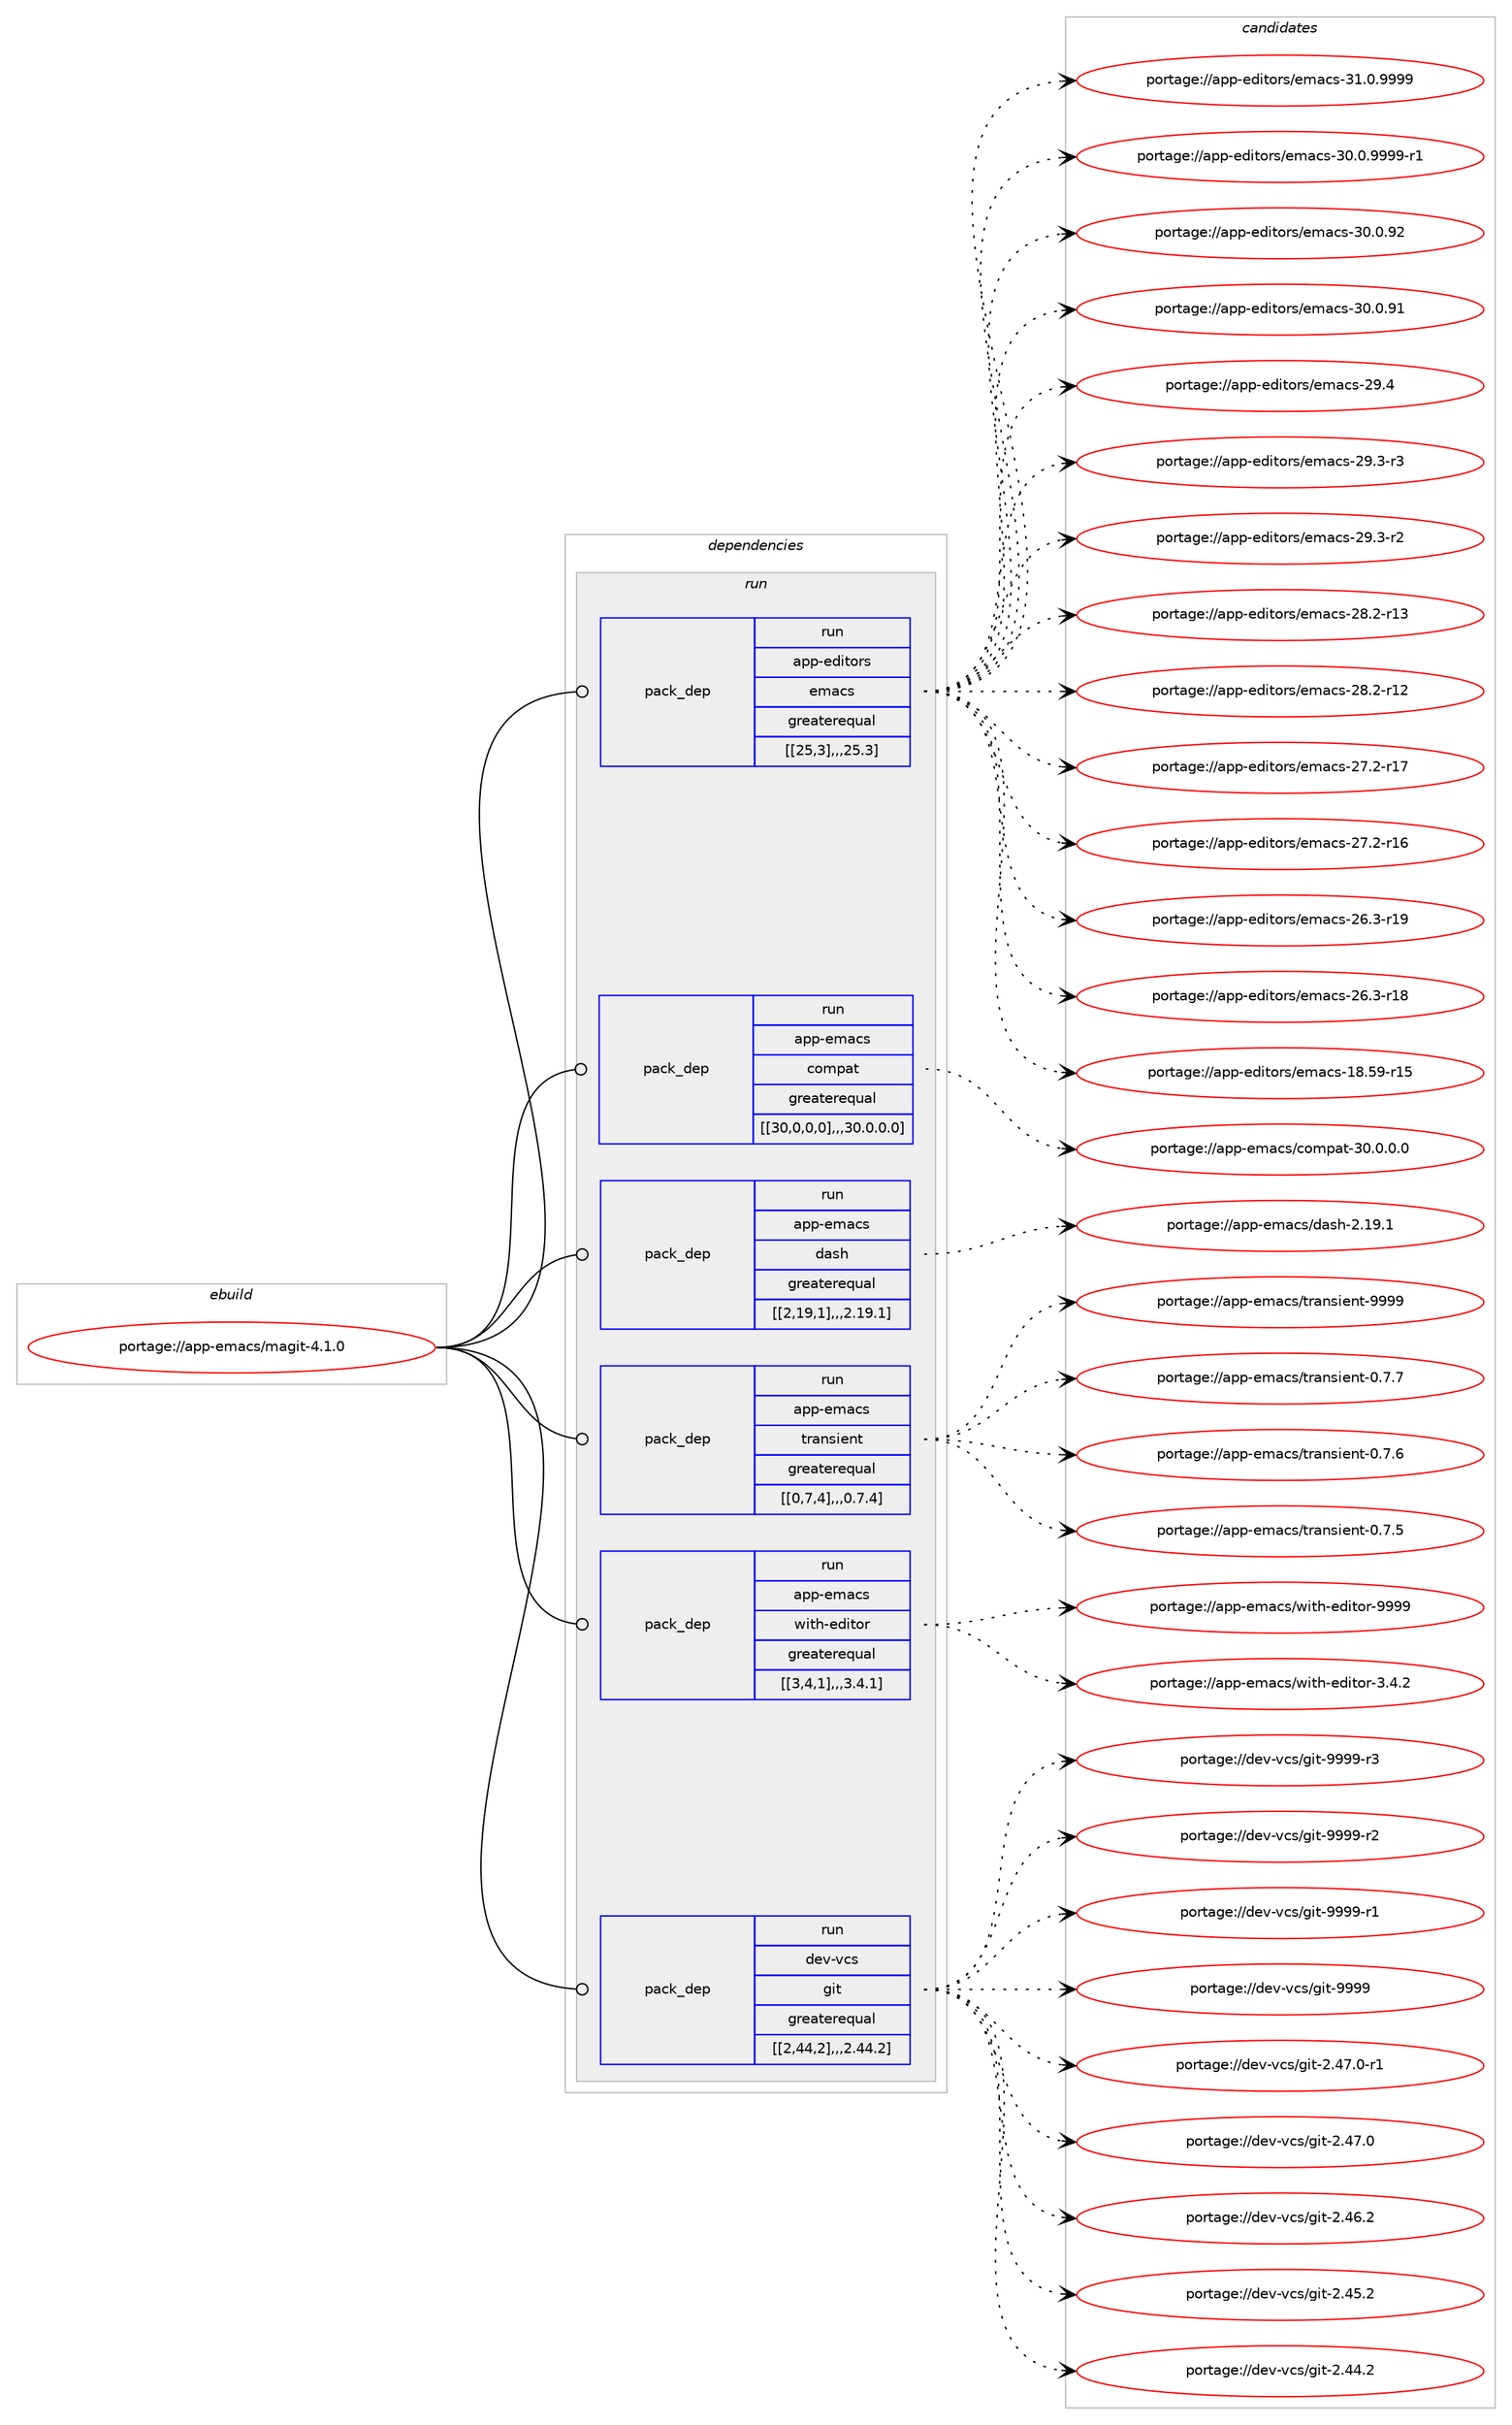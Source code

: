 digraph prolog {

# *************
# Graph options
# *************

newrank=true;
concentrate=true;
compound=true;
graph [rankdir=LR,fontname=Helvetica,fontsize=10,ranksep=1.5];#, ranksep=2.5, nodesep=0.2];
edge  [arrowhead=vee];
node  [fontname=Helvetica,fontsize=10];

# **********
# The ebuild
# **********

subgraph cluster_leftcol {
color=gray;
label=<<i>ebuild</i>>;
id [label="portage://app-emacs/magit-4.1.0", color=red, width=4, href="../app-emacs/magit-4.1.0.svg"];
}

# ****************
# The dependencies
# ****************

subgraph cluster_midcol {
color=gray;
label=<<i>dependencies</i>>;
subgraph cluster_compile {
fillcolor="#eeeeee";
style=filled;
label=<<i>compile</i>>;
}
subgraph cluster_compileandrun {
fillcolor="#eeeeee";
style=filled;
label=<<i>compile and run</i>>;
}
subgraph cluster_run {
fillcolor="#eeeeee";
style=filled;
label=<<i>run</i>>;
subgraph pack16593 {
dependency23094 [label=<<TABLE BORDER="0" CELLBORDER="1" CELLSPACING="0" CELLPADDING="4" WIDTH="220"><TR><TD ROWSPAN="6" CELLPADDING="30">pack_dep</TD></TR><TR><TD WIDTH="110">run</TD></TR><TR><TD>app-editors</TD></TR><TR><TD>emacs</TD></TR><TR><TD>greaterequal</TD></TR><TR><TD>[[25,3],,,25.3]</TD></TR></TABLE>>, shape=none, color=blue];
}
id:e -> dependency23094:w [weight=20,style="solid",arrowhead="odot"];
subgraph pack16595 {
dependency23102 [label=<<TABLE BORDER="0" CELLBORDER="1" CELLSPACING="0" CELLPADDING="4" WIDTH="220"><TR><TD ROWSPAN="6" CELLPADDING="30">pack_dep</TD></TR><TR><TD WIDTH="110">run</TD></TR><TR><TD>app-emacs</TD></TR><TR><TD>compat</TD></TR><TR><TD>greaterequal</TD></TR><TR><TD>[[30,0,0,0],,,30.0.0.0]</TD></TR></TABLE>>, shape=none, color=blue];
}
id:e -> dependency23102:w [weight=20,style="solid",arrowhead="odot"];
subgraph pack16600 {
dependency23104 [label=<<TABLE BORDER="0" CELLBORDER="1" CELLSPACING="0" CELLPADDING="4" WIDTH="220"><TR><TD ROWSPAN="6" CELLPADDING="30">pack_dep</TD></TR><TR><TD WIDTH="110">run</TD></TR><TR><TD>app-emacs</TD></TR><TR><TD>dash</TD></TR><TR><TD>greaterequal</TD></TR><TR><TD>[[2,19,1],,,2.19.1]</TD></TR></TABLE>>, shape=none, color=blue];
}
id:e -> dependency23104:w [weight=20,style="solid",arrowhead="odot"];
subgraph pack16606 {
dependency23111 [label=<<TABLE BORDER="0" CELLBORDER="1" CELLSPACING="0" CELLPADDING="4" WIDTH="220"><TR><TD ROWSPAN="6" CELLPADDING="30">pack_dep</TD></TR><TR><TD WIDTH="110">run</TD></TR><TR><TD>app-emacs</TD></TR><TR><TD>transient</TD></TR><TR><TD>greaterequal</TD></TR><TR><TD>[[0,7,4],,,0.7.4]</TD></TR></TABLE>>, shape=none, color=blue];
}
id:e -> dependency23111:w [weight=20,style="solid",arrowhead="odot"];
subgraph pack16609 {
dependency23121 [label=<<TABLE BORDER="0" CELLBORDER="1" CELLSPACING="0" CELLPADDING="4" WIDTH="220"><TR><TD ROWSPAN="6" CELLPADDING="30">pack_dep</TD></TR><TR><TD WIDTH="110">run</TD></TR><TR><TD>app-emacs</TD></TR><TR><TD>with-editor</TD></TR><TR><TD>greaterequal</TD></TR><TR><TD>[[3,4,1],,,3.4.1]</TD></TR></TABLE>>, shape=none, color=blue];
}
id:e -> dependency23121:w [weight=20,style="solid",arrowhead="odot"];
subgraph pack16621 {
dependency23131 [label=<<TABLE BORDER="0" CELLBORDER="1" CELLSPACING="0" CELLPADDING="4" WIDTH="220"><TR><TD ROWSPAN="6" CELLPADDING="30">pack_dep</TD></TR><TR><TD WIDTH="110">run</TD></TR><TR><TD>dev-vcs</TD></TR><TR><TD>git</TD></TR><TR><TD>greaterequal</TD></TR><TR><TD>[[2,44,2],,,2.44.2]</TD></TR></TABLE>>, shape=none, color=blue];
}
id:e -> dependency23131:w [weight=20,style="solid",arrowhead="odot"];
}
}

# **************
# The candidates
# **************

subgraph cluster_choices {
rank=same;
color=gray;
label=<<i>candidates</i>>;

subgraph choice15311 {
color=black;
nodesep=1;
choice971121124510110010511611111411547101109979911545514946484657575757 [label="portage://app-editors/emacs-31.0.9999", color=red, width=4,href="../app-editors/emacs-31.0.9999.svg"];
choice9711211245101100105116111114115471011099799115455148464846575757574511449 [label="portage://app-editors/emacs-30.0.9999-r1", color=red, width=4,href="../app-editors/emacs-30.0.9999-r1.svg"];
choice97112112451011001051161111141154710110997991154551484648465750 [label="portage://app-editors/emacs-30.0.92", color=red, width=4,href="../app-editors/emacs-30.0.92.svg"];
choice97112112451011001051161111141154710110997991154551484648465749 [label="portage://app-editors/emacs-30.0.91", color=red, width=4,href="../app-editors/emacs-30.0.91.svg"];
choice97112112451011001051161111141154710110997991154550574652 [label="portage://app-editors/emacs-29.4", color=red, width=4,href="../app-editors/emacs-29.4.svg"];
choice971121124510110010511611111411547101109979911545505746514511451 [label="portage://app-editors/emacs-29.3-r3", color=red, width=4,href="../app-editors/emacs-29.3-r3.svg"];
choice971121124510110010511611111411547101109979911545505746514511450 [label="portage://app-editors/emacs-29.3-r2", color=red, width=4,href="../app-editors/emacs-29.3-r2.svg"];
choice97112112451011001051161111141154710110997991154550564650451144951 [label="portage://app-editors/emacs-28.2-r13", color=red, width=4,href="../app-editors/emacs-28.2-r13.svg"];
choice97112112451011001051161111141154710110997991154550564650451144950 [label="portage://app-editors/emacs-28.2-r12", color=red, width=4,href="../app-editors/emacs-28.2-r12.svg"];
choice97112112451011001051161111141154710110997991154550554650451144955 [label="portage://app-editors/emacs-27.2-r17", color=red, width=4,href="../app-editors/emacs-27.2-r17.svg"];
choice97112112451011001051161111141154710110997991154550554650451144954 [label="portage://app-editors/emacs-27.2-r16", color=red, width=4,href="../app-editors/emacs-27.2-r16.svg"];
choice97112112451011001051161111141154710110997991154550544651451144957 [label="portage://app-editors/emacs-26.3-r19", color=red, width=4,href="../app-editors/emacs-26.3-r19.svg"];
choice97112112451011001051161111141154710110997991154550544651451144956 [label="portage://app-editors/emacs-26.3-r18", color=red, width=4,href="../app-editors/emacs-26.3-r18.svg"];
choice9711211245101100105116111114115471011099799115454956465357451144953 [label="portage://app-editors/emacs-18.59-r15", color=red, width=4,href="../app-editors/emacs-18.59-r15.svg"];
dependency23094:e -> choice971121124510110010511611111411547101109979911545514946484657575757:w [style=dotted,weight="100"];
dependency23094:e -> choice9711211245101100105116111114115471011099799115455148464846575757574511449:w [style=dotted,weight="100"];
dependency23094:e -> choice97112112451011001051161111141154710110997991154551484648465750:w [style=dotted,weight="100"];
dependency23094:e -> choice97112112451011001051161111141154710110997991154551484648465749:w [style=dotted,weight="100"];
dependency23094:e -> choice97112112451011001051161111141154710110997991154550574652:w [style=dotted,weight="100"];
dependency23094:e -> choice971121124510110010511611111411547101109979911545505746514511451:w [style=dotted,weight="100"];
dependency23094:e -> choice971121124510110010511611111411547101109979911545505746514511450:w [style=dotted,weight="100"];
dependency23094:e -> choice97112112451011001051161111141154710110997991154550564650451144951:w [style=dotted,weight="100"];
dependency23094:e -> choice97112112451011001051161111141154710110997991154550564650451144950:w [style=dotted,weight="100"];
dependency23094:e -> choice97112112451011001051161111141154710110997991154550554650451144955:w [style=dotted,weight="100"];
dependency23094:e -> choice97112112451011001051161111141154710110997991154550554650451144954:w [style=dotted,weight="100"];
dependency23094:e -> choice97112112451011001051161111141154710110997991154550544651451144957:w [style=dotted,weight="100"];
dependency23094:e -> choice97112112451011001051161111141154710110997991154550544651451144956:w [style=dotted,weight="100"];
dependency23094:e -> choice9711211245101100105116111114115471011099799115454956465357451144953:w [style=dotted,weight="100"];
}
subgraph choice15332 {
color=black;
nodesep=1;
choice97112112451011099799115479911110911297116455148464846484648 [label="portage://app-emacs/compat-30.0.0.0", color=red, width=4,href="../app-emacs/compat-30.0.0.0.svg"];
dependency23102:e -> choice97112112451011099799115479911110911297116455148464846484648:w [style=dotted,weight="100"];
}
subgraph choice15339 {
color=black;
nodesep=1;
choice97112112451011099799115471009711510445504649574649 [label="portage://app-emacs/dash-2.19.1", color=red, width=4,href="../app-emacs/dash-2.19.1.svg"];
dependency23104:e -> choice97112112451011099799115471009711510445504649574649:w [style=dotted,weight="100"];
}
subgraph choice15341 {
color=black;
nodesep=1;
choice9711211245101109979911547116114971101151051011101164557575757 [label="portage://app-emacs/transient-9999", color=red, width=4,href="../app-emacs/transient-9999.svg"];
choice971121124510110997991154711611497110115105101110116454846554655 [label="portage://app-emacs/transient-0.7.7", color=red, width=4,href="../app-emacs/transient-0.7.7.svg"];
choice971121124510110997991154711611497110115105101110116454846554654 [label="portage://app-emacs/transient-0.7.6", color=red, width=4,href="../app-emacs/transient-0.7.6.svg"];
choice971121124510110997991154711611497110115105101110116454846554653 [label="portage://app-emacs/transient-0.7.5", color=red, width=4,href="../app-emacs/transient-0.7.5.svg"];
dependency23111:e -> choice9711211245101109979911547116114971101151051011101164557575757:w [style=dotted,weight="100"];
dependency23111:e -> choice971121124510110997991154711611497110115105101110116454846554655:w [style=dotted,weight="100"];
dependency23111:e -> choice971121124510110997991154711611497110115105101110116454846554654:w [style=dotted,weight="100"];
dependency23111:e -> choice971121124510110997991154711611497110115105101110116454846554653:w [style=dotted,weight="100"];
}
subgraph choice15345 {
color=black;
nodesep=1;
choice9711211245101109979911547119105116104451011001051161111144557575757 [label="portage://app-emacs/with-editor-9999", color=red, width=4,href="../app-emacs/with-editor-9999.svg"];
choice971121124510110997991154711910511610445101100105116111114455146524650 [label="portage://app-emacs/with-editor-3.4.2", color=red, width=4,href="../app-emacs/with-editor-3.4.2.svg"];
dependency23121:e -> choice9711211245101109979911547119105116104451011001051161111144557575757:w [style=dotted,weight="100"];
dependency23121:e -> choice971121124510110997991154711910511610445101100105116111114455146524650:w [style=dotted,weight="100"];
}
subgraph choice15366 {
color=black;
nodesep=1;
choice10010111845118991154710310511645575757574511451 [label="portage://dev-vcs/git-9999-r3", color=red, width=4,href="../dev-vcs/git-9999-r3.svg"];
choice10010111845118991154710310511645575757574511450 [label="portage://dev-vcs/git-9999-r2", color=red, width=4,href="../dev-vcs/git-9999-r2.svg"];
choice10010111845118991154710310511645575757574511449 [label="portage://dev-vcs/git-9999-r1", color=red, width=4,href="../dev-vcs/git-9999-r1.svg"];
choice1001011184511899115471031051164557575757 [label="portage://dev-vcs/git-9999", color=red, width=4,href="../dev-vcs/git-9999.svg"];
choice100101118451189911547103105116455046525546484511449 [label="portage://dev-vcs/git-2.47.0-r1", color=red, width=4,href="../dev-vcs/git-2.47.0-r1.svg"];
choice10010111845118991154710310511645504652554648 [label="portage://dev-vcs/git-2.47.0", color=red, width=4,href="../dev-vcs/git-2.47.0.svg"];
choice10010111845118991154710310511645504652544650 [label="portage://dev-vcs/git-2.46.2", color=red, width=4,href="../dev-vcs/git-2.46.2.svg"];
choice10010111845118991154710310511645504652534650 [label="portage://dev-vcs/git-2.45.2", color=red, width=4,href="../dev-vcs/git-2.45.2.svg"];
choice10010111845118991154710310511645504652524650 [label="portage://dev-vcs/git-2.44.2", color=red, width=4,href="../dev-vcs/git-2.44.2.svg"];
dependency23131:e -> choice10010111845118991154710310511645575757574511451:w [style=dotted,weight="100"];
dependency23131:e -> choice10010111845118991154710310511645575757574511450:w [style=dotted,weight="100"];
dependency23131:e -> choice10010111845118991154710310511645575757574511449:w [style=dotted,weight="100"];
dependency23131:e -> choice1001011184511899115471031051164557575757:w [style=dotted,weight="100"];
dependency23131:e -> choice100101118451189911547103105116455046525546484511449:w [style=dotted,weight="100"];
dependency23131:e -> choice10010111845118991154710310511645504652554648:w [style=dotted,weight="100"];
dependency23131:e -> choice10010111845118991154710310511645504652544650:w [style=dotted,weight="100"];
dependency23131:e -> choice10010111845118991154710310511645504652534650:w [style=dotted,weight="100"];
dependency23131:e -> choice10010111845118991154710310511645504652524650:w [style=dotted,weight="100"];
}
}

}
